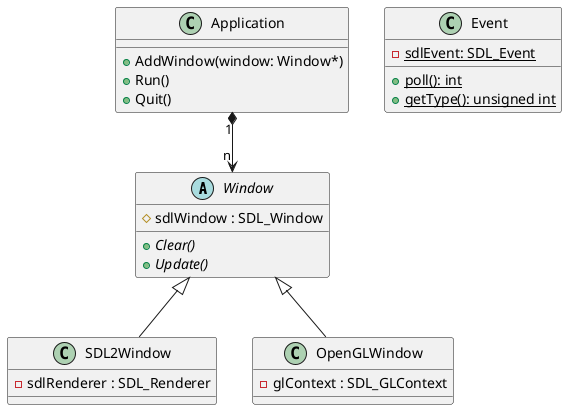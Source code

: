@startuml
'https://plantuml.com/class-diagram


abstract class Window
{
# sdlWindow : SDL_Window
+ {abstract} Clear()
+ {abstract} Update()
}

class Application
{
+ AddWindow(window: Window*)
+ Run()
+ Quit()
}

Application "1" *--> "n" Window


class Event
{
- {static} sdlEvent: SDL_Event
+ {static} poll(): int
+ {static} getType(): unsigned int
}

class SDL2Window extends Window
{
- sdlRenderer : SDL_Renderer
}

class OpenGLWindow extends Window
{
- glContext : SDL_GLContext
}


@enduml